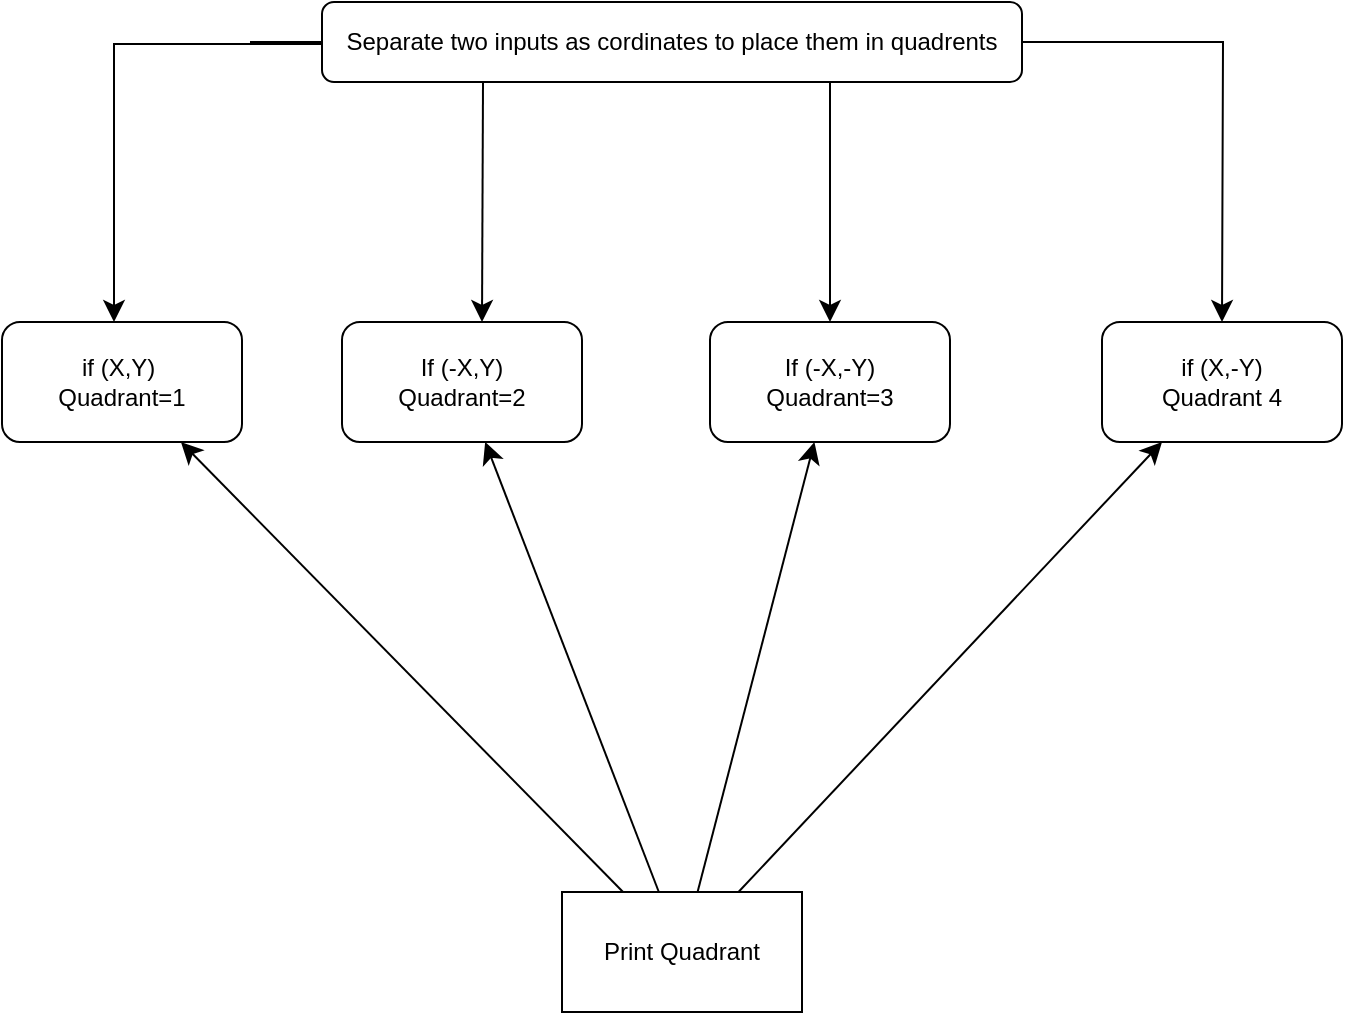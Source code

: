 <mxfile version="24.6.3" type="device">
  <diagram id="C5RBs43oDa-KdzZeNtuy" name="Page-1">
    <mxGraphModel dx="709" dy="637" grid="1" gridSize="10" guides="1" tooltips="1" connect="1" arrows="1" fold="1" page="1" pageScale="1" pageWidth="827" pageHeight="1169" math="0" shadow="0">
      <root>
        <mxCell id="WIyWlLk6GJQsqaUBKTNV-0" />
        <mxCell id="WIyWlLk6GJQsqaUBKTNV-1" parent="WIyWlLk6GJQsqaUBKTNV-0" />
        <mxCell id="987P8wWxBNPvXJOl8-6f-2" style="edgeStyle=orthogonalEdgeStyle;rounded=0;orthogonalLoop=1;jettySize=auto;html=1;fontSize=12;startSize=8;endSize=8;" edge="1" parent="WIyWlLk6GJQsqaUBKTNV-1">
          <mxGeometry relative="1" as="geometry">
            <mxPoint x="56" y="240" as="targetPoint" />
            <mxPoint x="123.997" y="100" as="sourcePoint" />
            <Array as="points">
              <mxPoint x="160" y="100" />
              <mxPoint x="160" y="101" />
              <mxPoint x="56" y="101" />
            </Array>
          </mxGeometry>
        </mxCell>
        <mxCell id="987P8wWxBNPvXJOl8-6f-6" style="edgeStyle=none;curved=1;rounded=0;orthogonalLoop=1;jettySize=auto;html=1;exitX=0.25;exitY=1;exitDx=0;exitDy=0;fontSize=12;startSize=8;endSize=8;" edge="1" parent="WIyWlLk6GJQsqaUBKTNV-1">
          <mxGeometry relative="1" as="geometry">
            <mxPoint x="240" y="240" as="targetPoint" />
            <mxPoint x="240.5" y="120" as="sourcePoint" />
          </mxGeometry>
        </mxCell>
        <mxCell id="987P8wWxBNPvXJOl8-6f-8" style="edgeStyle=none;curved=1;rounded=0;orthogonalLoop=1;jettySize=auto;html=1;fontSize=12;startSize=8;endSize=8;" edge="1" parent="WIyWlLk6GJQsqaUBKTNV-1">
          <mxGeometry relative="1" as="geometry">
            <mxPoint x="414" y="240" as="targetPoint" />
            <mxPoint x="414" y="120" as="sourcePoint" />
          </mxGeometry>
        </mxCell>
        <mxCell id="WIyWlLk6GJQsqaUBKTNV-3" value="Separate two inputs as cordinates to place them in quadrents" style="rounded=1;whiteSpace=wrap;html=1;fontSize=12;glass=0;strokeWidth=1;shadow=0;" parent="WIyWlLk6GJQsqaUBKTNV-1" vertex="1">
          <mxGeometry x="160" y="80" width="350" height="40" as="geometry" />
        </mxCell>
        <mxCell id="987P8wWxBNPvXJOl8-6f-3" style="edgeStyle=orthogonalEdgeStyle;rounded=0;orthogonalLoop=1;jettySize=auto;html=1;fontSize=12;startSize=8;endSize=8;exitX=1;exitY=0.5;exitDx=0;exitDy=0;" edge="1" parent="WIyWlLk6GJQsqaUBKTNV-1" source="WIyWlLk6GJQsqaUBKTNV-3">
          <mxGeometry relative="1" as="geometry">
            <mxPoint x="610" y="240" as="targetPoint" />
            <mxPoint x="590" y="100" as="sourcePoint" />
          </mxGeometry>
        </mxCell>
        <mxCell id="987P8wWxBNPvXJOl8-6f-4" value="if (X,Y)&amp;nbsp;&lt;div&gt;Quadrant=1&lt;/div&gt;" style="rounded=1;whiteSpace=wrap;html=1;" vertex="1" parent="WIyWlLk6GJQsqaUBKTNV-1">
          <mxGeometry y="240" width="120" height="60" as="geometry" />
        </mxCell>
        <mxCell id="987P8wWxBNPvXJOl8-6f-5" value="if (X,-Y)&lt;div&gt;Quadrant 4&lt;/div&gt;" style="rounded=1;whiteSpace=wrap;html=1;" vertex="1" parent="WIyWlLk6GJQsqaUBKTNV-1">
          <mxGeometry x="550" y="240" width="120" height="60" as="geometry" />
        </mxCell>
        <mxCell id="987P8wWxBNPvXJOl8-6f-7" value="If (-X,Y)&lt;div&gt;Quadrant=2&lt;/div&gt;" style="rounded=1;whiteSpace=wrap;html=1;" vertex="1" parent="WIyWlLk6GJQsqaUBKTNV-1">
          <mxGeometry x="170" y="240" width="120" height="60" as="geometry" />
        </mxCell>
        <mxCell id="987P8wWxBNPvXJOl8-6f-9" value="If (-X,-Y)&lt;div&gt;Quadrant=3&lt;/div&gt;" style="rounded=1;whiteSpace=wrap;html=1;" vertex="1" parent="WIyWlLk6GJQsqaUBKTNV-1">
          <mxGeometry x="354" y="240" width="120" height="60" as="geometry" />
        </mxCell>
        <mxCell id="987P8wWxBNPvXJOl8-6f-11" style="edgeStyle=none;curved=1;rounded=0;orthogonalLoop=1;jettySize=auto;html=1;fontSize=12;startSize=8;endSize=8;" edge="1" parent="WIyWlLk6GJQsqaUBKTNV-1" source="987P8wWxBNPvXJOl8-6f-10" target="987P8wWxBNPvXJOl8-6f-4">
          <mxGeometry relative="1" as="geometry" />
        </mxCell>
        <mxCell id="987P8wWxBNPvXJOl8-6f-12" style="edgeStyle=none;curved=1;rounded=0;orthogonalLoop=1;jettySize=auto;html=1;fontSize=12;startSize=8;endSize=8;" edge="1" parent="WIyWlLk6GJQsqaUBKTNV-1" source="987P8wWxBNPvXJOl8-6f-10" target="987P8wWxBNPvXJOl8-6f-7">
          <mxGeometry relative="1" as="geometry" />
        </mxCell>
        <mxCell id="987P8wWxBNPvXJOl8-6f-13" style="edgeStyle=none;curved=1;rounded=0;orthogonalLoop=1;jettySize=auto;html=1;fontSize=12;startSize=8;endSize=8;" edge="1" parent="WIyWlLk6GJQsqaUBKTNV-1" source="987P8wWxBNPvXJOl8-6f-10" target="987P8wWxBNPvXJOl8-6f-9">
          <mxGeometry relative="1" as="geometry" />
        </mxCell>
        <mxCell id="987P8wWxBNPvXJOl8-6f-14" style="edgeStyle=none;curved=1;rounded=0;orthogonalLoop=1;jettySize=auto;html=1;entryX=0.25;entryY=1;entryDx=0;entryDy=0;fontSize=12;startSize=8;endSize=8;" edge="1" parent="WIyWlLk6GJQsqaUBKTNV-1" source="987P8wWxBNPvXJOl8-6f-10" target="987P8wWxBNPvXJOl8-6f-5">
          <mxGeometry relative="1" as="geometry" />
        </mxCell>
        <mxCell id="987P8wWxBNPvXJOl8-6f-10" value="Print Quadrant" style="rounded=0;whiteSpace=wrap;html=1;" vertex="1" parent="WIyWlLk6GJQsqaUBKTNV-1">
          <mxGeometry x="280" y="525" width="120" height="60" as="geometry" />
        </mxCell>
      </root>
    </mxGraphModel>
  </diagram>
</mxfile>
